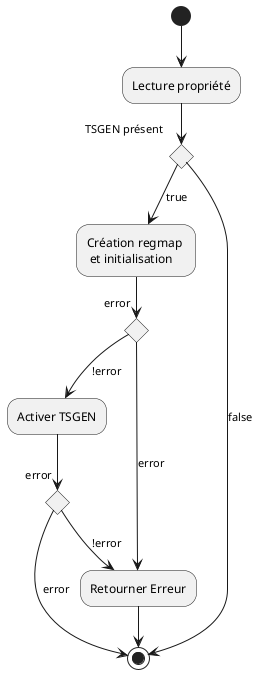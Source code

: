 @startuml Activation_TSGEN

skinparam shadowing false

(*)  --> "Lecture propriété"

if "TSGEN présent" then
	-->[true] "Création regmap \n et initialisation"
	if "error" then
		-->[!error] "Activer TSGEN"
		if "error" then
			-->[error] (*)
		else
			-->[!error] "Retourner Erreur"
		endif
	else
		-->[error] "Retourner Erreur"
		"Retourner Erreur" --> (*)
	endif
else
	-->[false] (*)
endif

@enduml
